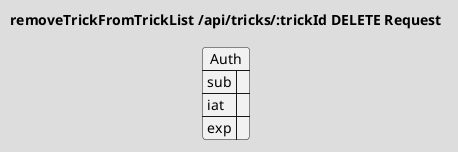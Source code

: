 @startuml removeTrickFromTrickList-Request
!theme toy
title "removeTrickFromTrickList /api/tricks/:trickId DELETE Request"

json Auth {
    "sub": "",
    "iat": "",
    "exp": ""
}
@enduml
@startuml removeTrickFromTrickList-Response
!theme toy
title "removeTrickFromTrickList /api/tricks/:trickId DELETE Response"
@enduml
